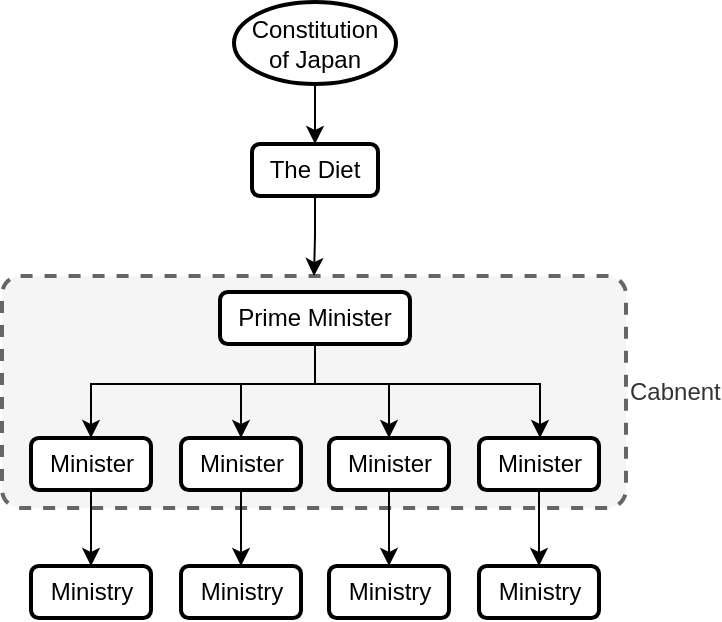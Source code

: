 <mxfile version="24.7.7">
  <diagram name="ページ1" id="zQ0u3U_UyeibHjYsIe1Y">
    <mxGraphModel dx="1050" dy="522" grid="0" gridSize="10" guides="1" tooltips="1" connect="1" arrows="1" fold="1" page="0" pageScale="1" pageWidth="827" pageHeight="1169" math="0" shadow="0">
      <root>
        <mxCell id="0" />
        <mxCell id="1" parent="0" />
        <mxCell id="SEutuBKjx1SZWyUBN6iv-1" value="Cabnent" style="rounded=1;whiteSpace=wrap;html=1;strokeWidth=2;dashed=1;fillColor=#f5f5f5;fontColor=#333333;strokeColor=#666666;labelPosition=right;verticalLabelPosition=middle;align=left;verticalAlign=middle;arcSize=8;" vertex="1" parent="1">
          <mxGeometry x="254" y="238" width="312" height="116" as="geometry" />
        </mxCell>
        <mxCell id="wx5jg7viQjPzECAB1LZn-4" value="" style="edgeStyle=orthogonalEdgeStyle;rounded=0;orthogonalLoop=1;jettySize=auto;html=1;" parent="1" source="wx5jg7viQjPzECAB1LZn-2" target="wx5jg7viQjPzECAB1LZn-3" edge="1">
          <mxGeometry relative="1" as="geometry" />
        </mxCell>
        <mxCell id="wx5jg7viQjPzECAB1LZn-2" value="Constitution&lt;div&gt;of Japan&lt;/div&gt;" style="ellipse;whiteSpace=wrap;html=1;strokeWidth=2;" parent="1" vertex="1">
          <mxGeometry x="370" y="101" width="81" height="41" as="geometry" />
        </mxCell>
        <mxCell id="SEutuBKjx1SZWyUBN6iv-2" style="edgeStyle=orthogonalEdgeStyle;rounded=0;orthogonalLoop=1;jettySize=auto;html=1;entryX=0.5;entryY=0;entryDx=0;entryDy=0;" edge="1" parent="1" source="wx5jg7viQjPzECAB1LZn-3" target="SEutuBKjx1SZWyUBN6iv-1">
          <mxGeometry relative="1" as="geometry" />
        </mxCell>
        <mxCell id="wx5jg7viQjPzECAB1LZn-3" value="The Diet" style="rounded=1;whiteSpace=wrap;html=1;strokeWidth=2;" parent="1" vertex="1">
          <mxGeometry x="379" y="172" width="63" height="26" as="geometry" />
        </mxCell>
        <mxCell id="wx5jg7viQjPzECAB1LZn-14" style="edgeStyle=orthogonalEdgeStyle;rounded=0;orthogonalLoop=1;jettySize=auto;html=1;entryX=0.5;entryY=0;entryDx=0;entryDy=0;" parent="1" source="wx5jg7viQjPzECAB1LZn-5" target="wx5jg7viQjPzECAB1LZn-9" edge="1">
          <mxGeometry relative="1" as="geometry">
            <Array as="points">
              <mxPoint x="411" y="292" />
              <mxPoint x="299" y="292" />
            </Array>
          </mxGeometry>
        </mxCell>
        <mxCell id="wx5jg7viQjPzECAB1LZn-15" style="edgeStyle=orthogonalEdgeStyle;rounded=0;orthogonalLoop=1;jettySize=auto;html=1;entryX=0.5;entryY=0;entryDx=0;entryDy=0;" parent="1" source="wx5jg7viQjPzECAB1LZn-5" target="wx5jg7viQjPzECAB1LZn-11" edge="1">
          <mxGeometry relative="1" as="geometry">
            <Array as="points">
              <mxPoint x="411" y="292" />
              <mxPoint x="374" y="292" />
            </Array>
          </mxGeometry>
        </mxCell>
        <mxCell id="wx5jg7viQjPzECAB1LZn-16" style="edgeStyle=orthogonalEdgeStyle;rounded=0;orthogonalLoop=1;jettySize=auto;html=1;entryX=0.5;entryY=0;entryDx=0;entryDy=0;" parent="1" source="wx5jg7viQjPzECAB1LZn-5" target="wx5jg7viQjPzECAB1LZn-12" edge="1">
          <mxGeometry relative="1" as="geometry">
            <Array as="points">
              <mxPoint x="411" y="292" />
              <mxPoint x="448" y="292" />
            </Array>
          </mxGeometry>
        </mxCell>
        <mxCell id="wx5jg7viQjPzECAB1LZn-17" style="edgeStyle=orthogonalEdgeStyle;rounded=0;orthogonalLoop=1;jettySize=auto;html=1;" parent="1" source="wx5jg7viQjPzECAB1LZn-5" target="wx5jg7viQjPzECAB1LZn-13" edge="1">
          <mxGeometry relative="1" as="geometry">
            <Array as="points">
              <mxPoint x="411" y="292" />
              <mxPoint x="523" y="292" />
            </Array>
          </mxGeometry>
        </mxCell>
        <mxCell id="wx5jg7viQjPzECAB1LZn-5" value="Prime Minister" style="whiteSpace=wrap;html=1;rounded=1;strokeWidth=2;" parent="1" vertex="1">
          <mxGeometry x="363" y="246" width="95" height="26" as="geometry" />
        </mxCell>
        <mxCell id="SEutuBKjx1SZWyUBN6iv-7" style="edgeStyle=orthogonalEdgeStyle;rounded=0;orthogonalLoop=1;jettySize=auto;html=1;" edge="1" parent="1" source="wx5jg7viQjPzECAB1LZn-9" target="SEutuBKjx1SZWyUBN6iv-3">
          <mxGeometry relative="1" as="geometry" />
        </mxCell>
        <mxCell id="wx5jg7viQjPzECAB1LZn-9" value="Minister" style="whiteSpace=wrap;html=1;rounded=1;strokeWidth=2;" parent="1" vertex="1">
          <mxGeometry x="268.5" y="319" width="60" height="26" as="geometry" />
        </mxCell>
        <mxCell id="SEutuBKjx1SZWyUBN6iv-8" style="edgeStyle=orthogonalEdgeStyle;rounded=0;orthogonalLoop=1;jettySize=auto;html=1;entryX=0.5;entryY=0;entryDx=0;entryDy=0;" edge="1" parent="1" source="wx5jg7viQjPzECAB1LZn-11" target="SEutuBKjx1SZWyUBN6iv-4">
          <mxGeometry relative="1" as="geometry" />
        </mxCell>
        <mxCell id="wx5jg7viQjPzECAB1LZn-11" value="Minister" style="whiteSpace=wrap;html=1;rounded=1;strokeWidth=2;" parent="1" vertex="1">
          <mxGeometry x="343.5" y="319" width="60" height="26" as="geometry" />
        </mxCell>
        <mxCell id="SEutuBKjx1SZWyUBN6iv-9" style="edgeStyle=orthogonalEdgeStyle;rounded=0;orthogonalLoop=1;jettySize=auto;html=1;" edge="1" parent="1" source="wx5jg7viQjPzECAB1LZn-12" target="SEutuBKjx1SZWyUBN6iv-5">
          <mxGeometry relative="1" as="geometry" />
        </mxCell>
        <mxCell id="wx5jg7viQjPzECAB1LZn-12" value="Minister" style="whiteSpace=wrap;html=1;rounded=1;strokeWidth=2;" parent="1" vertex="1">
          <mxGeometry x="417.5" y="319" width="60" height="26" as="geometry" />
        </mxCell>
        <mxCell id="SEutuBKjx1SZWyUBN6iv-10" style="edgeStyle=orthogonalEdgeStyle;rounded=0;orthogonalLoop=1;jettySize=auto;html=1;entryX=0.5;entryY=0;entryDx=0;entryDy=0;" edge="1" parent="1" source="wx5jg7viQjPzECAB1LZn-13" target="SEutuBKjx1SZWyUBN6iv-6">
          <mxGeometry relative="1" as="geometry" />
        </mxCell>
        <mxCell id="wx5jg7viQjPzECAB1LZn-13" value="Minister" style="whiteSpace=wrap;html=1;rounded=1;strokeWidth=2;" parent="1" vertex="1">
          <mxGeometry x="492.5" y="319" width="60" height="26" as="geometry" />
        </mxCell>
        <mxCell id="SEutuBKjx1SZWyUBN6iv-3" value="Ministry" style="whiteSpace=wrap;html=1;rounded=1;strokeWidth=2;" vertex="1" parent="1">
          <mxGeometry x="268.5" y="383" width="60" height="26" as="geometry" />
        </mxCell>
        <mxCell id="SEutuBKjx1SZWyUBN6iv-4" value="Ministry" style="whiteSpace=wrap;html=1;rounded=1;strokeWidth=2;" vertex="1" parent="1">
          <mxGeometry x="343.5" y="383" width="60" height="26" as="geometry" />
        </mxCell>
        <mxCell id="SEutuBKjx1SZWyUBN6iv-5" value="Ministry" style="whiteSpace=wrap;html=1;rounded=1;strokeWidth=2;" vertex="1" parent="1">
          <mxGeometry x="417.5" y="383" width="60" height="26" as="geometry" />
        </mxCell>
        <mxCell id="SEutuBKjx1SZWyUBN6iv-6" value="Ministry" style="whiteSpace=wrap;html=1;rounded=1;strokeWidth=2;" vertex="1" parent="1">
          <mxGeometry x="492.5" y="383" width="60" height="26" as="geometry" />
        </mxCell>
      </root>
    </mxGraphModel>
  </diagram>
</mxfile>
